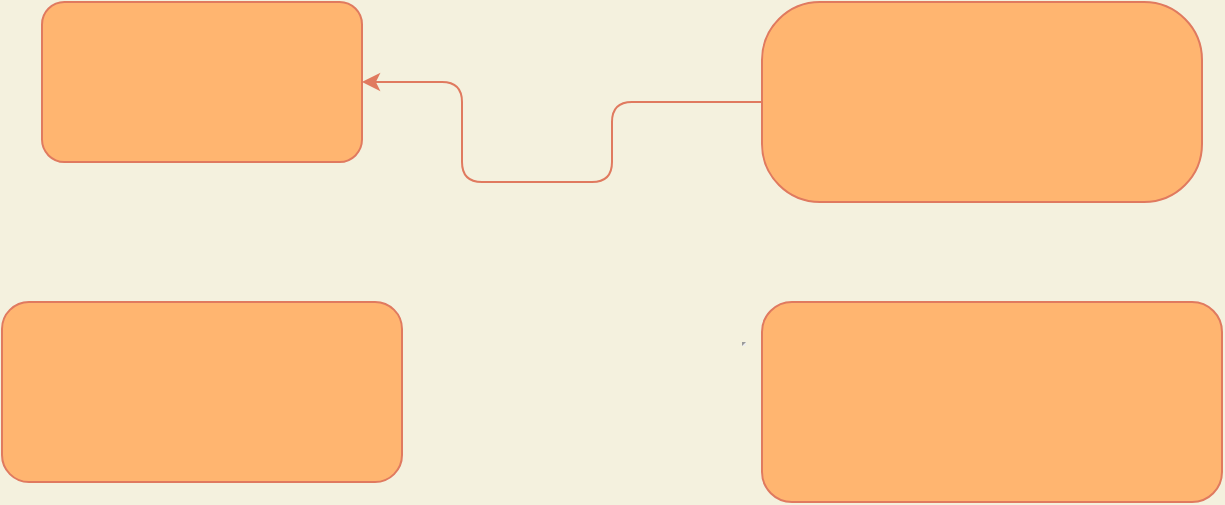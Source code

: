 <mxfile version="15.7.1" type="github">
  <diagram id="R2lEEEUBdFMjLlhIrx00" name="Page-1">
    <mxGraphModel dx="1026" dy="579" grid="1" gridSize="10" guides="1" tooltips="1" connect="1" arrows="1" fold="1" page="1" pageScale="1" pageWidth="850" pageHeight="1100" background="#F4F1DE" math="0" shadow="0" extFonts="Permanent Marker^https://fonts.googleapis.com/css?family=Permanent+Marker">
      <root>
        <mxCell id="0" />
        <mxCell id="1" parent="0" />
        <mxCell id="qBXp9PlB6KQHexonMdzB-4" style="edgeStyle=orthogonalEdgeStyle;rounded=0;orthogonalLoop=1;jettySize=auto;html=1;exitX=0.5;exitY=1;exitDx=0;exitDy=0;labelBackgroundColor=#F4F1DE;strokeColor=#E07A5F;fontColor=#393C56;" edge="1" parent="1">
          <mxGeometry relative="1" as="geometry">
            <mxPoint x="280" y="200" as="sourcePoint" />
            <mxPoint x="280" y="200" as="targetPoint" />
          </mxGeometry>
        </mxCell>
        <mxCell id="qBXp9PlB6KQHexonMdzB-7" value="&lt;hr&gt;" style="text;html=1;resizable=0;autosize=1;align=center;verticalAlign=middle;points=[];fillColor=none;strokeColor=none;rounded=0;fontColor=#393C56;" vertex="1" parent="1">
          <mxGeometry x="390" y="280" width="20" height="20" as="geometry" />
        </mxCell>
        <mxCell id="qBXp9PlB6KQHexonMdzB-13" value="" style="whiteSpace=wrap;html=1;rounded=1;sketch=0;fontColor=#393C56;strokeColor=#E07A5F;fillColor=#FFB570;arcSize=14;strokeWidth=1;" vertex="1" parent="1">
          <mxGeometry x="50" y="120" width="160" height="80" as="geometry" />
        </mxCell>
        <mxCell id="qBXp9PlB6KQHexonMdzB-17" value="" style="endArrow=classic;html=1;rounded=1;sketch=0;fontColor=#393C56;strokeColor=#E07A5F;fillColor=#F2CC8F;entryX=1;entryY=0.5;entryDx=0;entryDy=0;edgeStyle=orthogonalEdgeStyle;" edge="1" parent="1" target="qBXp9PlB6KQHexonMdzB-13">
          <mxGeometry width="50" height="50" relative="1" as="geometry">
            <mxPoint x="410" y="170" as="sourcePoint" />
            <mxPoint x="440" y="270" as="targetPoint" />
            <Array as="points">
              <mxPoint x="335" y="170" />
              <mxPoint x="335" y="210" />
              <mxPoint x="260" y="210" />
            </Array>
          </mxGeometry>
        </mxCell>
        <mxCell id="qBXp9PlB6KQHexonMdzB-18" value="" style="rounded=1;whiteSpace=wrap;html=1;sketch=0;fontColor=#393C56;strokeColor=#E07A5F;strokeWidth=1;fillColor=#FFB570;gradientColor=none;arcSize=29;" vertex="1" parent="1">
          <mxGeometry x="410" y="120" width="220" height="100" as="geometry" />
        </mxCell>
        <mxCell id="qBXp9PlB6KQHexonMdzB-20" value="" style="rounded=1;whiteSpace=wrap;html=1;sketch=0;fontColor=#393C56;strokeColor=#E07A5F;strokeWidth=1;fillColor=#FFB570;gradientColor=none;" vertex="1" parent="1">
          <mxGeometry x="410" y="270" width="230" height="100" as="geometry" />
        </mxCell>
        <mxCell id="qBXp9PlB6KQHexonMdzB-21" value="" style="rounded=1;whiteSpace=wrap;html=1;sketch=0;fontColor=#393C56;strokeColor=#E07A5F;strokeWidth=1;fillColor=#FFB570;gradientColor=none;" vertex="1" parent="1">
          <mxGeometry x="30" y="270" width="200" height="90" as="geometry" />
        </mxCell>
      </root>
    </mxGraphModel>
  </diagram>
</mxfile>
